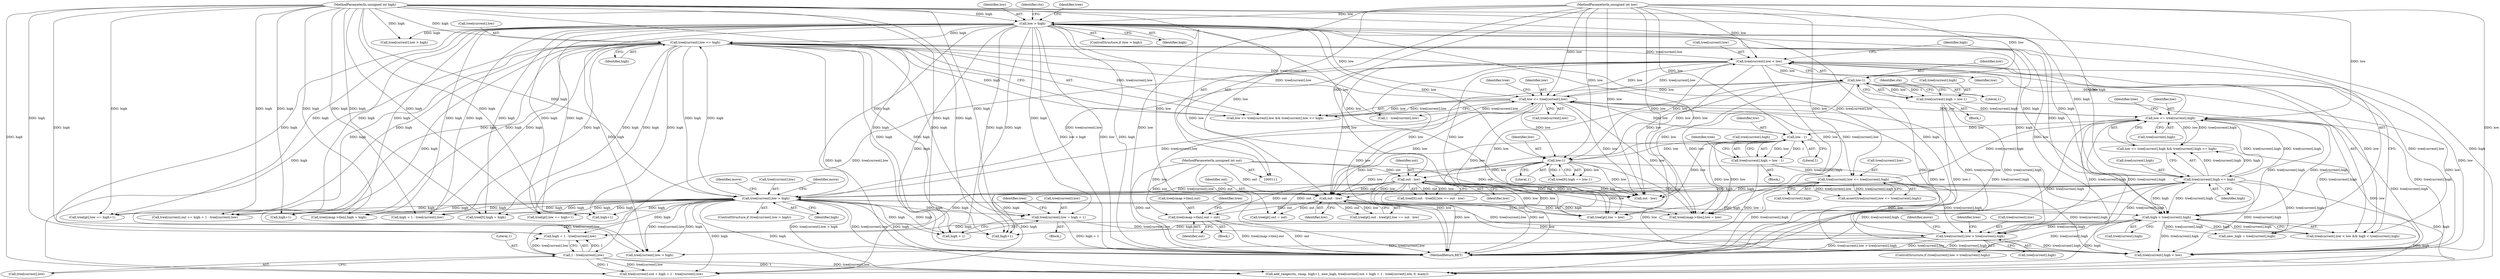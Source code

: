 digraph "0_ghostscript_71ceebcf56e682504da22c4035b39a2d451e8ffd@pointer" {
"1000623" [label="(Call,tree[cmap->tlen].out = out)"];
"1000538" [label="(Call,out - low)"];
"1000440" [label="(Call,out - low)"];
"1000116" [label="(MethodParameterIn,unsigned int out)"];
"1000425" [label="(Call,low-1)"];
"1000168" [label="(Call,low <= tree[current].low)"];
"1000300" [label="(Call,low-1)"];
"1000271" [label="(Call,tree[current].low < low)"];
"1000175" [label="(Call,tree[current].low <= high)"];
"1000328" [label="(Call,tree[current].low > high)"];
"1000208" [label="(Call,tree[current].low > tree[current].high)"];
"1000198" [label="(Call,tree[current].low = high + 1)"];
"1000115" [label="(MethodParameterIn,unsigned int high)"];
"1000123" [label="(Call,low > high)"];
"1000114" [label="(MethodParameterIn,unsigned int low)"];
"1000278" [label="(Call,high < tree[current].high)"];
"1000239" [label="(Call,tree[current].high <= high)"];
"1000232" [label="(Call,low <= tree[current].high)"];
"1000257" [label="(Call,tree[current].low <= tree[current].high)"];
"1000247" [label="(Call,tree[current].high = low - 1)"];
"1000253" [label="(Call,low - 1)"];
"1000294" [label="(Call,tree[current].high = low-1)"];
"1000318" [label="(Call,1 - tree[current].low)"];
"1000242" [label="(Identifier,tree)"];
"1000539" [label="(Identifier,out)"];
"1000183" [label="(Call,tree[current].out += high + 1 - tree[current].low)"];
"1000614" [label="(Call,tree[cmap->tlen].high = high)"];
"1000285" [label="(Block,)"];
"1000287" [label="(Call,new_high = tree[current].high)"];
"1000419" [label="(Call,tree[lt].high == low-1)"];
"1000170" [label="(Call,tree[current].low)"];
"1000258" [label="(Call,tree[current].low)"];
"1000234" [label="(Call,tree[current].high)"];
"1000295" [label="(Call,tree[current].high)"];
"1000271" [label="(Call,tree[current].low < low)"];
"1000318" [label="(Call,1 - tree[current].low)"];
"1000181" [label="(Identifier,high)"];
"1000116" [label="(MethodParameterIn,unsigned int out)"];
"1000757" [label="(MethodReturn,RET)"];
"1000428" [label="(Call,tree[lt].out - tree[lt].low == out - low)"];
"1000294" [label="(Call,tree[current].high = low-1)"];
"1000331" [label="(Identifier,tree)"];
"1000255" [label="(Literal,1)"];
"1000263" [label="(Call,tree[current].high)"];
"1000517" [label="(Call,tree[gt].low == high+1)"];
"1000254" [label="(Identifier,low)"];
"1000442" [label="(Identifier,low)"];
"1000704" [label="(Call,tree[current].high < low)"];
"1000207" [label="(ControlStructure,if (tree[current].low > tree[current].high))"];
"1000279" [label="(Identifier,high)"];
"1000260" [label="(Identifier,tree)"];
"1000256" [label="(Call,assert(tree[current].low <= tree[current].high))"];
"1000540" [label="(Identifier,low)"];
"1000470" [label="(Call,high+1)"];
"1000277" [label="(Identifier,low)"];
"1000683" [label="(Call,tree[current].low > high)"];
"1000240" [label="(Call,tree[current].high)"];
"1000119" [label="(Block,)"];
"1000278" [label="(Call,high < tree[current].high)"];
"1000189" [label="(Call,high + 1 - tree[current].low)"];
"1000526" [label="(Call,tree[gt].out - tree[gt].low == out - low)"];
"1000624" [label="(Call,tree[cmap->tlen].out)"];
"1000175" [label="(Call,tree[current].low <= high)"];
"1000168" [label="(Call,low <= tree[current].low)"];
"1000245" [label="(Identifier,high)"];
"1000485" [label="(Call,out - low)"];
"1000253" [label="(Call,low - 1)"];
"1000349" [label="(Identifier,move)"];
"1000211" [label="(Identifier,tree)"];
"1000316" [label="(Call,high + 1 - tree[current].low)"];
"1000182" [label="(Block,)"];
"1000427" [label="(Literal,1)"];
"1000270" [label="(Call,tree[current].low < low && high < tree[current].high)"];
"1000123" [label="(Call,low > high)"];
"1000302" [label="(Literal,1)"];
"1000327" [label="(ControlStructure,if (tree[current].low > high))"];
"1000232" [label="(Call,low <= tree[current].high)"];
"1000209" [label="(Call,tree[current].low)"];
"1000542" [label="(Call,tree[gt].low = low)"];
"1000257" [label="(Call,tree[current].low <= tree[current].high)"];
"1000303" [label="(Call,add_range(ctx, cmap, high+1, new_high, tree[current].out + high + 1 - tree[current].low, 0, many))"];
"1000221" [label="(Identifier,move)"];
"1000549" [label="(Call,tree[gt].out = out)"];
"1000199" [label="(Call,tree[current].low)"];
"1000122" [label="(ControlStructure,if (low > high))"];
"1000319" [label="(Literal,1)"];
"1000247" [label="(Call,tree[current].high = low - 1)"];
"1000204" [label="(Call,high + 1)"];
"1000425" [label="(Call,low-1)"];
"1000124" [label="(Identifier,low)"];
"1000167" [label="(Call,low <= tree[current].low && tree[current].low <= high)"];
"1000631" [label="(Identifier,out)"];
"1000214" [label="(Call,tree[current].high)"];
"1000208" [label="(Call,tree[current].low > tree[current].high)"];
"1000128" [label="(Identifier,ctx)"];
"1000538" [label="(Call,out - low)"];
"1000191" [label="(Call,1 - tree[current].low)"];
"1000605" [label="(Call,tree[cmap->tlen].low = low)"];
"1000246" [label="(Block,)"];
"1000239" [label="(Call,tree[current].high <= high)"];
"1000272" [label="(Call,tree[current].low)"];
"1000280" [label="(Call,tree[current].high)"];
"1000523" [label="(Call,high+1)"];
"1000369" [label="(Call,tree[current].low > high)"];
"1000300" [label="(Call,low-1)"];
"1000115" [label="(MethodParameterIn,unsigned int high)"];
"1000334" [label="(Identifier,high)"];
"1000329" [label="(Call,tree[current].low)"];
"1000233" [label="(Identifier,low)"];
"1000444" [label="(Call,tree[lt].high = high)"];
"1000304" [label="(Identifier,ctx)"];
"1000320" [label="(Call,tree[current].low)"];
"1000306" [label="(Call,high+1)"];
"1000248" [label="(Call,tree[current].high)"];
"1000176" [label="(Call,tree[current].low)"];
"1000114" [label="(MethodParameterIn,unsigned int low)"];
"1000198" [label="(Call,tree[current].low = high + 1)"];
"1000125" [label="(Identifier,high)"];
"1000135" [label="(Identifier,tree)"];
"1000178" [label="(Identifier,tree)"];
"1000441" [label="(Identifier,out)"];
"1000635" [label="(Identifier,tree)"];
"1000328" [label="(Call,tree[current].low > high)"];
"1000169" [label="(Identifier,low)"];
"1000426" [label="(Identifier,low)"];
"1000301" [label="(Identifier,low)"];
"1000231" [label="(Call,low <= tree[current].high && tree[current].high <= high)"];
"1000464" [label="(Call,tree[gt].low == high+1)"];
"1000623" [label="(Call,tree[cmap->tlen].out = out)"];
"1000337" [label="(Identifier,move)"];
"1000310" [label="(Call,tree[current].out + high + 1 - tree[current].low)"];
"1000440" [label="(Call,out - low)"];
"1000623" -> "1000119"  [label="AST: "];
"1000623" -> "1000631"  [label="CFG: "];
"1000624" -> "1000623"  [label="AST: "];
"1000631" -> "1000623"  [label="AST: "];
"1000635" -> "1000623"  [label="CFG: "];
"1000623" -> "1000757"  [label="DDG: out"];
"1000623" -> "1000757"  [label="DDG: tree[cmap->tlen].out"];
"1000538" -> "1000623"  [label="DDG: out"];
"1000440" -> "1000623"  [label="DDG: out"];
"1000116" -> "1000623"  [label="DDG: out"];
"1000538" -> "1000526"  [label="AST: "];
"1000538" -> "1000540"  [label="CFG: "];
"1000539" -> "1000538"  [label="AST: "];
"1000540" -> "1000538"  [label="AST: "];
"1000526" -> "1000538"  [label="CFG: "];
"1000538" -> "1000526"  [label="DDG: out"];
"1000538" -> "1000526"  [label="DDG: low"];
"1000440" -> "1000538"  [label="DDG: out"];
"1000440" -> "1000538"  [label="DDG: low"];
"1000116" -> "1000538"  [label="DDG: out"];
"1000168" -> "1000538"  [label="DDG: low"];
"1000425" -> "1000538"  [label="DDG: low"];
"1000300" -> "1000538"  [label="DDG: low"];
"1000271" -> "1000538"  [label="DDG: low"];
"1000123" -> "1000538"  [label="DDG: low"];
"1000253" -> "1000538"  [label="DDG: low"];
"1000114" -> "1000538"  [label="DDG: low"];
"1000538" -> "1000542"  [label="DDG: low"];
"1000538" -> "1000549"  [label="DDG: out"];
"1000538" -> "1000605"  [label="DDG: low"];
"1000538" -> "1000704"  [label="DDG: low"];
"1000440" -> "1000428"  [label="AST: "];
"1000440" -> "1000442"  [label="CFG: "];
"1000441" -> "1000440"  [label="AST: "];
"1000442" -> "1000440"  [label="AST: "];
"1000428" -> "1000440"  [label="CFG: "];
"1000440" -> "1000757"  [label="DDG: low"];
"1000440" -> "1000757"  [label="DDG: out"];
"1000440" -> "1000428"  [label="DDG: out"];
"1000440" -> "1000428"  [label="DDG: low"];
"1000116" -> "1000440"  [label="DDG: out"];
"1000425" -> "1000440"  [label="DDG: low"];
"1000114" -> "1000440"  [label="DDG: low"];
"1000440" -> "1000485"  [label="DDG: out"];
"1000440" -> "1000485"  [label="DDG: low"];
"1000440" -> "1000542"  [label="DDG: low"];
"1000440" -> "1000549"  [label="DDG: out"];
"1000440" -> "1000605"  [label="DDG: low"];
"1000440" -> "1000704"  [label="DDG: low"];
"1000116" -> "1000111"  [label="AST: "];
"1000116" -> "1000757"  [label="DDG: out"];
"1000116" -> "1000485"  [label="DDG: out"];
"1000116" -> "1000549"  [label="DDG: out"];
"1000425" -> "1000419"  [label="AST: "];
"1000425" -> "1000427"  [label="CFG: "];
"1000426" -> "1000425"  [label="AST: "];
"1000427" -> "1000425"  [label="AST: "];
"1000419" -> "1000425"  [label="CFG: "];
"1000425" -> "1000757"  [label="DDG: low"];
"1000425" -> "1000419"  [label="DDG: low"];
"1000425" -> "1000419"  [label="DDG: 1"];
"1000168" -> "1000425"  [label="DDG: low"];
"1000300" -> "1000425"  [label="DDG: low"];
"1000271" -> "1000425"  [label="DDG: low"];
"1000123" -> "1000425"  [label="DDG: low"];
"1000253" -> "1000425"  [label="DDG: low"];
"1000114" -> "1000425"  [label="DDG: low"];
"1000425" -> "1000485"  [label="DDG: low"];
"1000425" -> "1000542"  [label="DDG: low"];
"1000425" -> "1000605"  [label="DDG: low"];
"1000425" -> "1000704"  [label="DDG: low"];
"1000168" -> "1000167"  [label="AST: "];
"1000168" -> "1000170"  [label="CFG: "];
"1000169" -> "1000168"  [label="AST: "];
"1000170" -> "1000168"  [label="AST: "];
"1000178" -> "1000168"  [label="CFG: "];
"1000167" -> "1000168"  [label="CFG: "];
"1000168" -> "1000757"  [label="DDG: low"];
"1000168" -> "1000167"  [label="DDG: low"];
"1000168" -> "1000167"  [label="DDG: tree[current].low"];
"1000300" -> "1000168"  [label="DDG: low"];
"1000271" -> "1000168"  [label="DDG: low"];
"1000123" -> "1000168"  [label="DDG: low"];
"1000253" -> "1000168"  [label="DDG: low"];
"1000114" -> "1000168"  [label="DDG: low"];
"1000208" -> "1000168"  [label="DDG: tree[current].low"];
"1000328" -> "1000168"  [label="DDG: tree[current].low"];
"1000168" -> "1000175"  [label="DDG: tree[current].low"];
"1000168" -> "1000191"  [label="DDG: tree[current].low"];
"1000168" -> "1000232"  [label="DDG: low"];
"1000168" -> "1000257"  [label="DDG: tree[current].low"];
"1000168" -> "1000271"  [label="DDG: tree[current].low"];
"1000168" -> "1000485"  [label="DDG: low"];
"1000168" -> "1000542"  [label="DDG: low"];
"1000168" -> "1000605"  [label="DDG: low"];
"1000168" -> "1000704"  [label="DDG: low"];
"1000300" -> "1000294"  [label="AST: "];
"1000300" -> "1000302"  [label="CFG: "];
"1000301" -> "1000300"  [label="AST: "];
"1000302" -> "1000300"  [label="AST: "];
"1000294" -> "1000300"  [label="CFG: "];
"1000300" -> "1000757"  [label="DDG: low"];
"1000300" -> "1000294"  [label="DDG: low"];
"1000300" -> "1000294"  [label="DDG: 1"];
"1000271" -> "1000300"  [label="DDG: low"];
"1000114" -> "1000300"  [label="DDG: low"];
"1000300" -> "1000485"  [label="DDG: low"];
"1000300" -> "1000542"  [label="DDG: low"];
"1000300" -> "1000605"  [label="DDG: low"];
"1000300" -> "1000704"  [label="DDG: low"];
"1000271" -> "1000270"  [label="AST: "];
"1000271" -> "1000277"  [label="CFG: "];
"1000272" -> "1000271"  [label="AST: "];
"1000277" -> "1000271"  [label="AST: "];
"1000279" -> "1000271"  [label="CFG: "];
"1000270" -> "1000271"  [label="CFG: "];
"1000271" -> "1000757"  [label="DDG: low"];
"1000271" -> "1000270"  [label="DDG: tree[current].low"];
"1000271" -> "1000270"  [label="DDG: low"];
"1000175" -> "1000271"  [label="DDG: tree[current].low"];
"1000232" -> "1000271"  [label="DDG: low"];
"1000114" -> "1000271"  [label="DDG: low"];
"1000271" -> "1000318"  [label="DDG: tree[current].low"];
"1000271" -> "1000328"  [label="DDG: tree[current].low"];
"1000271" -> "1000485"  [label="DDG: low"];
"1000271" -> "1000542"  [label="DDG: low"];
"1000271" -> "1000605"  [label="DDG: low"];
"1000271" -> "1000704"  [label="DDG: low"];
"1000175" -> "1000167"  [label="AST: "];
"1000175" -> "1000181"  [label="CFG: "];
"1000176" -> "1000175"  [label="AST: "];
"1000181" -> "1000175"  [label="AST: "];
"1000167" -> "1000175"  [label="CFG: "];
"1000175" -> "1000167"  [label="DDG: tree[current].low"];
"1000175" -> "1000167"  [label="DDG: high"];
"1000328" -> "1000175"  [label="DDG: high"];
"1000123" -> "1000175"  [label="DDG: high"];
"1000115" -> "1000175"  [label="DDG: high"];
"1000175" -> "1000183"  [label="DDG: high"];
"1000175" -> "1000189"  [label="DDG: high"];
"1000175" -> "1000191"  [label="DDG: tree[current].low"];
"1000175" -> "1000198"  [label="DDG: high"];
"1000175" -> "1000204"  [label="DDG: high"];
"1000175" -> "1000239"  [label="DDG: high"];
"1000175" -> "1000257"  [label="DDG: tree[current].low"];
"1000175" -> "1000278"  [label="DDG: high"];
"1000175" -> "1000303"  [label="DDG: high"];
"1000175" -> "1000306"  [label="DDG: high"];
"1000175" -> "1000310"  [label="DDG: high"];
"1000175" -> "1000316"  [label="DDG: high"];
"1000175" -> "1000328"  [label="DDG: high"];
"1000175" -> "1000444"  [label="DDG: high"];
"1000175" -> "1000464"  [label="DDG: high"];
"1000175" -> "1000470"  [label="DDG: high"];
"1000175" -> "1000517"  [label="DDG: high"];
"1000175" -> "1000523"  [label="DDG: high"];
"1000175" -> "1000614"  [label="DDG: high"];
"1000175" -> "1000683"  [label="DDG: high"];
"1000328" -> "1000327"  [label="AST: "];
"1000328" -> "1000334"  [label="CFG: "];
"1000329" -> "1000328"  [label="AST: "];
"1000334" -> "1000328"  [label="AST: "];
"1000337" -> "1000328"  [label="CFG: "];
"1000349" -> "1000328"  [label="CFG: "];
"1000328" -> "1000757"  [label="DDG: high"];
"1000328" -> "1000757"  [label="DDG: tree[current].low > high"];
"1000328" -> "1000757"  [label="DDG: tree[current].low"];
"1000328" -> "1000183"  [label="DDG: high"];
"1000328" -> "1000189"  [label="DDG: high"];
"1000328" -> "1000198"  [label="DDG: high"];
"1000328" -> "1000204"  [label="DDG: high"];
"1000328" -> "1000239"  [label="DDG: high"];
"1000328" -> "1000278"  [label="DDG: high"];
"1000328" -> "1000303"  [label="DDG: high"];
"1000328" -> "1000306"  [label="DDG: high"];
"1000328" -> "1000310"  [label="DDG: high"];
"1000328" -> "1000316"  [label="DDG: high"];
"1000208" -> "1000328"  [label="DDG: tree[current].low"];
"1000257" -> "1000328"  [label="DDG: tree[current].low"];
"1000318" -> "1000328"  [label="DDG: tree[current].low"];
"1000123" -> "1000328"  [label="DDG: high"];
"1000278" -> "1000328"  [label="DDG: high"];
"1000239" -> "1000328"  [label="DDG: high"];
"1000115" -> "1000328"  [label="DDG: high"];
"1000328" -> "1000444"  [label="DDG: high"];
"1000328" -> "1000464"  [label="DDG: high"];
"1000328" -> "1000470"  [label="DDG: high"];
"1000328" -> "1000517"  [label="DDG: high"];
"1000328" -> "1000523"  [label="DDG: high"];
"1000328" -> "1000614"  [label="DDG: high"];
"1000328" -> "1000683"  [label="DDG: tree[current].low"];
"1000328" -> "1000683"  [label="DDG: high"];
"1000208" -> "1000207"  [label="AST: "];
"1000208" -> "1000214"  [label="CFG: "];
"1000209" -> "1000208"  [label="AST: "];
"1000214" -> "1000208"  [label="AST: "];
"1000221" -> "1000208"  [label="CFG: "];
"1000331" -> "1000208"  [label="CFG: "];
"1000208" -> "1000757"  [label="DDG: tree[current].low"];
"1000208" -> "1000757"  [label="DDG: tree[current].high"];
"1000208" -> "1000757"  [label="DDG: tree[current].low > tree[current].high"];
"1000198" -> "1000208"  [label="DDG: tree[current].low"];
"1000278" -> "1000208"  [label="DDG: tree[current].high"];
"1000257" -> "1000208"  [label="DDG: tree[current].high"];
"1000294" -> "1000208"  [label="DDG: tree[current].high"];
"1000232" -> "1000208"  [label="DDG: tree[current].high"];
"1000239" -> "1000208"  [label="DDG: tree[current].high"];
"1000208" -> "1000232"  [label="DDG: tree[current].high"];
"1000208" -> "1000683"  [label="DDG: tree[current].low"];
"1000208" -> "1000704"  [label="DDG: tree[current].high"];
"1000198" -> "1000182"  [label="AST: "];
"1000198" -> "1000204"  [label="CFG: "];
"1000199" -> "1000198"  [label="AST: "];
"1000204" -> "1000198"  [label="AST: "];
"1000211" -> "1000198"  [label="CFG: "];
"1000198" -> "1000757"  [label="DDG: high + 1"];
"1000115" -> "1000198"  [label="DDG: high"];
"1000123" -> "1000198"  [label="DDG: high"];
"1000115" -> "1000111"  [label="AST: "];
"1000115" -> "1000757"  [label="DDG: high"];
"1000115" -> "1000123"  [label="DDG: high"];
"1000115" -> "1000183"  [label="DDG: high"];
"1000115" -> "1000189"  [label="DDG: high"];
"1000115" -> "1000204"  [label="DDG: high"];
"1000115" -> "1000239"  [label="DDG: high"];
"1000115" -> "1000278"  [label="DDG: high"];
"1000115" -> "1000303"  [label="DDG: high"];
"1000115" -> "1000306"  [label="DDG: high"];
"1000115" -> "1000310"  [label="DDG: high"];
"1000115" -> "1000316"  [label="DDG: high"];
"1000115" -> "1000369"  [label="DDG: high"];
"1000115" -> "1000444"  [label="DDG: high"];
"1000115" -> "1000464"  [label="DDG: high"];
"1000115" -> "1000470"  [label="DDG: high"];
"1000115" -> "1000517"  [label="DDG: high"];
"1000115" -> "1000523"  [label="DDG: high"];
"1000115" -> "1000614"  [label="DDG: high"];
"1000115" -> "1000683"  [label="DDG: high"];
"1000123" -> "1000122"  [label="AST: "];
"1000123" -> "1000125"  [label="CFG: "];
"1000124" -> "1000123"  [label="AST: "];
"1000125" -> "1000123"  [label="AST: "];
"1000128" -> "1000123"  [label="CFG: "];
"1000135" -> "1000123"  [label="CFG: "];
"1000123" -> "1000757"  [label="DDG: high"];
"1000123" -> "1000757"  [label="DDG: low > high"];
"1000123" -> "1000757"  [label="DDG: low"];
"1000114" -> "1000123"  [label="DDG: low"];
"1000123" -> "1000183"  [label="DDG: high"];
"1000123" -> "1000189"  [label="DDG: high"];
"1000123" -> "1000204"  [label="DDG: high"];
"1000123" -> "1000239"  [label="DDG: high"];
"1000123" -> "1000278"  [label="DDG: high"];
"1000123" -> "1000303"  [label="DDG: high"];
"1000123" -> "1000306"  [label="DDG: high"];
"1000123" -> "1000310"  [label="DDG: high"];
"1000123" -> "1000316"  [label="DDG: high"];
"1000123" -> "1000369"  [label="DDG: high"];
"1000123" -> "1000444"  [label="DDG: high"];
"1000123" -> "1000464"  [label="DDG: high"];
"1000123" -> "1000470"  [label="DDG: high"];
"1000123" -> "1000485"  [label="DDG: low"];
"1000123" -> "1000517"  [label="DDG: high"];
"1000123" -> "1000523"  [label="DDG: high"];
"1000123" -> "1000542"  [label="DDG: low"];
"1000123" -> "1000605"  [label="DDG: low"];
"1000123" -> "1000614"  [label="DDG: high"];
"1000123" -> "1000683"  [label="DDG: high"];
"1000123" -> "1000704"  [label="DDG: low"];
"1000114" -> "1000111"  [label="AST: "];
"1000114" -> "1000757"  [label="DDG: low"];
"1000114" -> "1000232"  [label="DDG: low"];
"1000114" -> "1000253"  [label="DDG: low"];
"1000114" -> "1000485"  [label="DDG: low"];
"1000114" -> "1000542"  [label="DDG: low"];
"1000114" -> "1000605"  [label="DDG: low"];
"1000114" -> "1000704"  [label="DDG: low"];
"1000278" -> "1000270"  [label="AST: "];
"1000278" -> "1000280"  [label="CFG: "];
"1000279" -> "1000278"  [label="AST: "];
"1000280" -> "1000278"  [label="AST: "];
"1000270" -> "1000278"  [label="CFG: "];
"1000278" -> "1000757"  [label="DDG: tree[current].high"];
"1000278" -> "1000232"  [label="DDG: tree[current].high"];
"1000278" -> "1000270"  [label="DDG: high"];
"1000278" -> "1000270"  [label="DDG: tree[current].high"];
"1000239" -> "1000278"  [label="DDG: high"];
"1000239" -> "1000278"  [label="DDG: tree[current].high"];
"1000232" -> "1000278"  [label="DDG: tree[current].high"];
"1000278" -> "1000287"  [label="DDG: tree[current].high"];
"1000278" -> "1000303"  [label="DDG: high"];
"1000278" -> "1000306"  [label="DDG: high"];
"1000278" -> "1000310"  [label="DDG: high"];
"1000278" -> "1000316"  [label="DDG: high"];
"1000278" -> "1000704"  [label="DDG: tree[current].high"];
"1000239" -> "1000231"  [label="AST: "];
"1000239" -> "1000245"  [label="CFG: "];
"1000240" -> "1000239"  [label="AST: "];
"1000245" -> "1000239"  [label="AST: "];
"1000231" -> "1000239"  [label="CFG: "];
"1000239" -> "1000757"  [label="DDG: tree[current].high"];
"1000239" -> "1000232"  [label="DDG: tree[current].high"];
"1000239" -> "1000231"  [label="DDG: tree[current].high"];
"1000239" -> "1000231"  [label="DDG: high"];
"1000232" -> "1000239"  [label="DDG: tree[current].high"];
"1000239" -> "1000287"  [label="DDG: tree[current].high"];
"1000239" -> "1000303"  [label="DDG: high"];
"1000239" -> "1000306"  [label="DDG: high"];
"1000239" -> "1000310"  [label="DDG: high"];
"1000239" -> "1000316"  [label="DDG: high"];
"1000239" -> "1000704"  [label="DDG: tree[current].high"];
"1000232" -> "1000231"  [label="AST: "];
"1000232" -> "1000234"  [label="CFG: "];
"1000233" -> "1000232"  [label="AST: "];
"1000234" -> "1000232"  [label="AST: "];
"1000242" -> "1000232"  [label="CFG: "];
"1000231" -> "1000232"  [label="CFG: "];
"1000232" -> "1000757"  [label="DDG: tree[current].high"];
"1000232" -> "1000231"  [label="DDG: low"];
"1000232" -> "1000231"  [label="DDG: tree[current].high"];
"1000257" -> "1000232"  [label="DDG: tree[current].high"];
"1000294" -> "1000232"  [label="DDG: tree[current].high"];
"1000232" -> "1000253"  [label="DDG: low"];
"1000232" -> "1000287"  [label="DDG: tree[current].high"];
"1000232" -> "1000704"  [label="DDG: tree[current].high"];
"1000257" -> "1000256"  [label="AST: "];
"1000257" -> "1000263"  [label="CFG: "];
"1000258" -> "1000257"  [label="AST: "];
"1000263" -> "1000257"  [label="AST: "];
"1000256" -> "1000257"  [label="CFG: "];
"1000257" -> "1000757"  [label="DDG: tree[current].high"];
"1000257" -> "1000256"  [label="DDG: tree[current].low"];
"1000257" -> "1000256"  [label="DDG: tree[current].high"];
"1000247" -> "1000257"  [label="DDG: tree[current].high"];
"1000257" -> "1000704"  [label="DDG: tree[current].high"];
"1000247" -> "1000246"  [label="AST: "];
"1000247" -> "1000253"  [label="CFG: "];
"1000248" -> "1000247"  [label="AST: "];
"1000253" -> "1000247"  [label="AST: "];
"1000260" -> "1000247"  [label="CFG: "];
"1000247" -> "1000757"  [label="DDG: low - 1"];
"1000253" -> "1000247"  [label="DDG: low"];
"1000253" -> "1000247"  [label="DDG: 1"];
"1000253" -> "1000255"  [label="CFG: "];
"1000254" -> "1000253"  [label="AST: "];
"1000255" -> "1000253"  [label="AST: "];
"1000253" -> "1000757"  [label="DDG: low"];
"1000253" -> "1000485"  [label="DDG: low"];
"1000253" -> "1000542"  [label="DDG: low"];
"1000253" -> "1000605"  [label="DDG: low"];
"1000253" -> "1000704"  [label="DDG: low"];
"1000294" -> "1000285"  [label="AST: "];
"1000295" -> "1000294"  [label="AST: "];
"1000304" -> "1000294"  [label="CFG: "];
"1000294" -> "1000757"  [label="DDG: low-1"];
"1000294" -> "1000757"  [label="DDG: tree[current].high"];
"1000294" -> "1000704"  [label="DDG: tree[current].high"];
"1000318" -> "1000316"  [label="AST: "];
"1000318" -> "1000320"  [label="CFG: "];
"1000319" -> "1000318"  [label="AST: "];
"1000320" -> "1000318"  [label="AST: "];
"1000316" -> "1000318"  [label="CFG: "];
"1000318" -> "1000303"  [label="DDG: 1"];
"1000318" -> "1000303"  [label="DDG: tree[current].low"];
"1000318" -> "1000310"  [label="DDG: 1"];
"1000318" -> "1000310"  [label="DDG: tree[current].low"];
"1000318" -> "1000316"  [label="DDG: 1"];
"1000318" -> "1000316"  [label="DDG: tree[current].low"];
}
